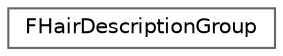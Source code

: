 digraph "Graphical Class Hierarchy"
{
 // INTERACTIVE_SVG=YES
 // LATEX_PDF_SIZE
  bgcolor="transparent";
  edge [fontname=Helvetica,fontsize=10,labelfontname=Helvetica,labelfontsize=10];
  node [fontname=Helvetica,fontsize=10,shape=box,height=0.2,width=0.4];
  rankdir="LR";
  Node0 [id="Node000000",label="FHairDescriptionGroup",height=0.2,width=0.4,color="grey40", fillcolor="white", style="filled",URL="$d1/d6c/structFHairDescriptionGroup.html",tooltip=" "];
}
